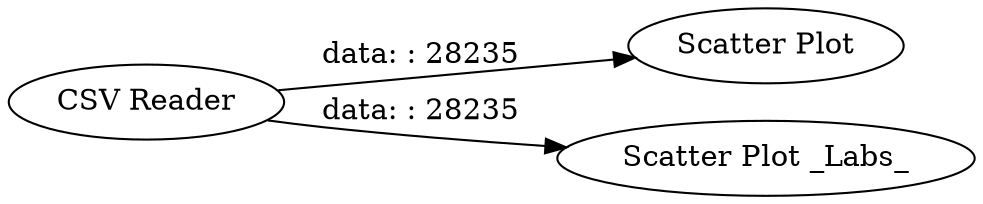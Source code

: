 digraph {
	"-5257211007357696866_2" [label="Scatter Plot"]
	"-5257211007357696866_1" [label="CSV Reader"]
	"-5257211007357696866_3" [label="Scatter Plot _Labs_"]
	"-5257211007357696866_1" -> "-5257211007357696866_2" [label="data: : 28235"]
	"-5257211007357696866_1" -> "-5257211007357696866_3" [label="data: : 28235"]
	rankdir=LR
}
